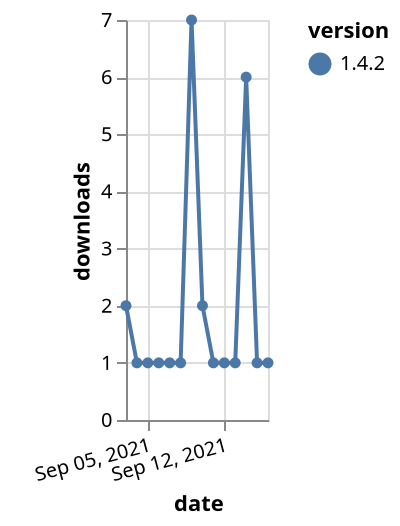 {"$schema": "https://vega.github.io/schema/vega-lite/v5.json", "description": "A simple bar chart with embedded data.", "data": {"values": [{"date": "2021-09-03", "total": 545, "delta": 2, "version": "1.4.2"}, {"date": "2021-09-04", "total": 546, "delta": 1, "version": "1.4.2"}, {"date": "2021-09-05", "total": 547, "delta": 1, "version": "1.4.2"}, {"date": "2021-09-06", "total": 548, "delta": 1, "version": "1.4.2"}, {"date": "2021-09-07", "total": 549, "delta": 1, "version": "1.4.2"}, {"date": "2021-09-08", "total": 550, "delta": 1, "version": "1.4.2"}, {"date": "2021-09-09", "total": 557, "delta": 7, "version": "1.4.2"}, {"date": "2021-09-10", "total": 559, "delta": 2, "version": "1.4.2"}, {"date": "2021-09-11", "total": 560, "delta": 1, "version": "1.4.2"}, {"date": "2021-09-12", "total": 561, "delta": 1, "version": "1.4.2"}, {"date": "2021-09-13", "total": 562, "delta": 1, "version": "1.4.2"}, {"date": "2021-09-14", "total": 568, "delta": 6, "version": "1.4.2"}, {"date": "2021-09-15", "total": 569, "delta": 1, "version": "1.4.2"}, {"date": "2021-09-16", "total": 570, "delta": 1, "version": "1.4.2"}]}, "width": "container", "mark": {"type": "line", "point": {"filled": true}}, "encoding": {"x": {"field": "date", "type": "temporal", "timeUnit": "yearmonthdate", "title": "date", "axis": {"labelAngle": -15}}, "y": {"field": "delta", "type": "quantitative", "title": "downloads"}, "color": {"field": "version", "type": "nominal"}, "tooltip": {"field": "delta"}}}